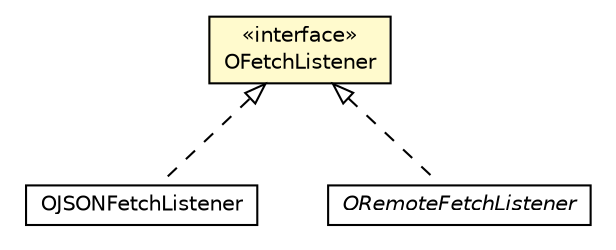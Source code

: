 #!/usr/local/bin/dot
#
# Class diagram 
# Generated by UMLGraph version R5_6-24-gf6e263 (http://www.umlgraph.org/)
#

digraph G {
	edge [fontname="Helvetica",fontsize=10,labelfontname="Helvetica",labelfontsize=10];
	node [fontname="Helvetica",fontsize=10,shape=plaintext];
	nodesep=0.25;
	ranksep=0.5;
	// com.orientechnologies.orient.core.fetch.json.OJSONFetchListener
	c1740758 [label=<<table title="com.orientechnologies.orient.core.fetch.json.OJSONFetchListener" border="0" cellborder="1" cellspacing="0" cellpadding="2" port="p" href="./json/OJSONFetchListener.html">
		<tr><td><table border="0" cellspacing="0" cellpadding="1">
<tr><td align="center" balign="center"> OJSONFetchListener </td></tr>
		</table></td></tr>
		</table>>, URL="./json/OJSONFetchListener.html", fontname="Helvetica", fontcolor="black", fontsize=10.0];
	// com.orientechnologies.orient.core.fetch.OFetchListener
	c1740760 [label=<<table title="com.orientechnologies.orient.core.fetch.OFetchListener" border="0" cellborder="1" cellspacing="0" cellpadding="2" port="p" bgcolor="lemonChiffon" href="./OFetchListener.html">
		<tr><td><table border="0" cellspacing="0" cellpadding="1">
<tr><td align="center" balign="center"> &#171;interface&#187; </td></tr>
<tr><td align="center" balign="center"> OFetchListener </td></tr>
		</table></td></tr>
		</table>>, URL="./OFetchListener.html", fontname="Helvetica", fontcolor="black", fontsize=10.0];
	// com.orientechnologies.orient.core.fetch.remote.ORemoteFetchListener
	c1740764 [label=<<table title="com.orientechnologies.orient.core.fetch.remote.ORemoteFetchListener" border="0" cellborder="1" cellspacing="0" cellpadding="2" port="p" href="./remote/ORemoteFetchListener.html">
		<tr><td><table border="0" cellspacing="0" cellpadding="1">
<tr><td align="center" balign="center"><font face="Helvetica-Oblique"> ORemoteFetchListener </font></td></tr>
		</table></td></tr>
		</table>>, URL="./remote/ORemoteFetchListener.html", fontname="Helvetica", fontcolor="black", fontsize=10.0];
	//com.orientechnologies.orient.core.fetch.json.OJSONFetchListener implements com.orientechnologies.orient.core.fetch.OFetchListener
	c1740760:p -> c1740758:p [dir=back,arrowtail=empty,style=dashed];
	//com.orientechnologies.orient.core.fetch.remote.ORemoteFetchListener implements com.orientechnologies.orient.core.fetch.OFetchListener
	c1740760:p -> c1740764:p [dir=back,arrowtail=empty,style=dashed];
}

